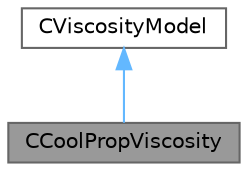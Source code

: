 digraph "CCoolPropViscosity"
{
 // LATEX_PDF_SIZE
  bgcolor="transparent";
  edge [fontname=Helvetica,fontsize=10,labelfontname=Helvetica,labelfontsize=10];
  node [fontname=Helvetica,fontsize=10,shape=box,height=0.2,width=0.4];
  Node1 [id="Node000001",label="CCoolPropViscosity",height=0.2,width=0.4,color="gray40", fillcolor="grey60", style="filled", fontcolor="black",tooltip="Defines CoolProp viscosity model."];
  Node2 -> Node1 [id="edge1_Node000001_Node000002",dir="back",color="steelblue1",style="solid",tooltip=" "];
  Node2 [id="Node000002",label="CViscosityModel",height=0.2,width=0.4,color="gray40", fillcolor="white", style="filled",URL="$classCViscosityModel.html",tooltip="Interface class for defining the laminar viscosity model."];
}
